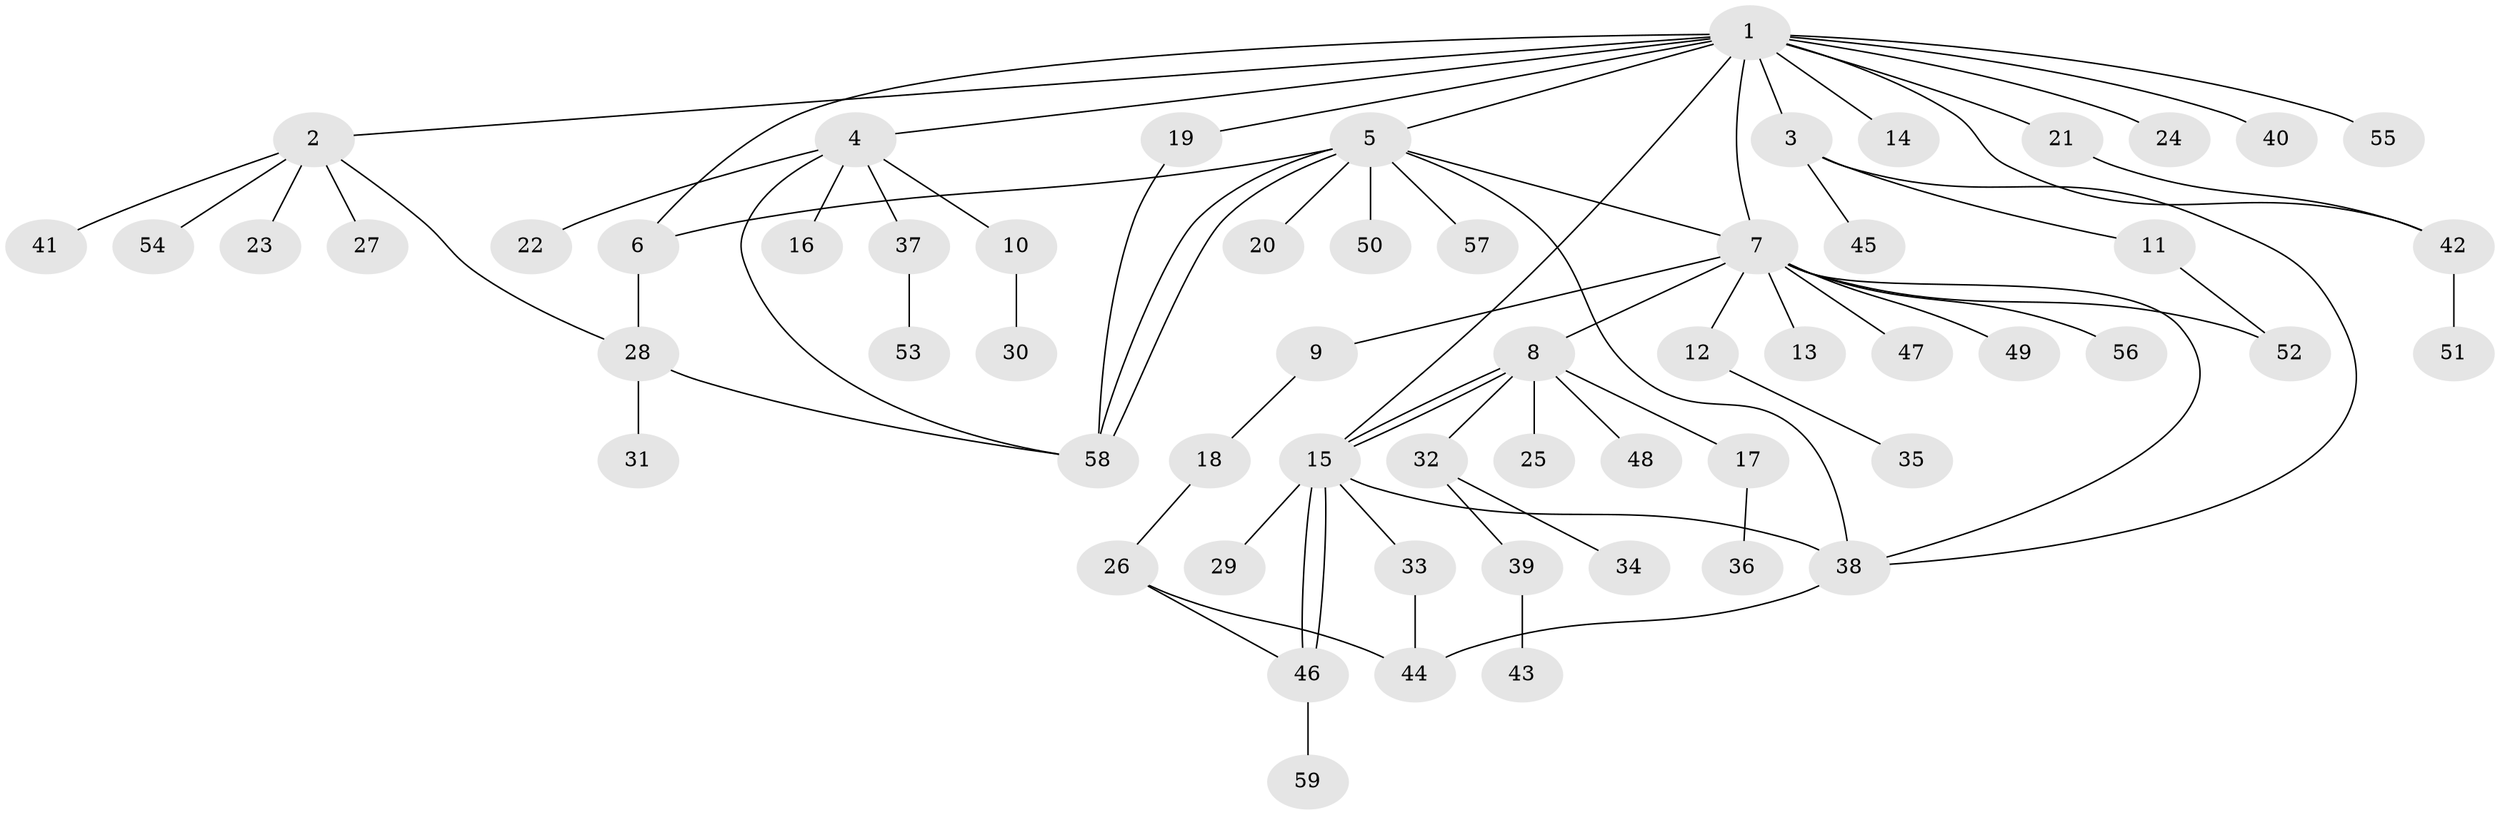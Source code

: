// coarse degree distribution, {15: 0.047619047619047616, 5: 0.07142857142857142, 7: 0.047619047619047616, 3: 0.023809523809523808, 2: 0.14285714285714285, 1: 0.6190476190476191, 4: 0.023809523809523808, 6: 0.023809523809523808}
// Generated by graph-tools (version 1.1) at 2025/51/02/27/25 19:51:54]
// undirected, 59 vertices, 76 edges
graph export_dot {
graph [start="1"]
  node [color=gray90,style=filled];
  1;
  2;
  3;
  4;
  5;
  6;
  7;
  8;
  9;
  10;
  11;
  12;
  13;
  14;
  15;
  16;
  17;
  18;
  19;
  20;
  21;
  22;
  23;
  24;
  25;
  26;
  27;
  28;
  29;
  30;
  31;
  32;
  33;
  34;
  35;
  36;
  37;
  38;
  39;
  40;
  41;
  42;
  43;
  44;
  45;
  46;
  47;
  48;
  49;
  50;
  51;
  52;
  53;
  54;
  55;
  56;
  57;
  58;
  59;
  1 -- 2;
  1 -- 3;
  1 -- 4;
  1 -- 5;
  1 -- 6;
  1 -- 7;
  1 -- 14;
  1 -- 15;
  1 -- 19;
  1 -- 21;
  1 -- 24;
  1 -- 40;
  1 -- 42;
  1 -- 55;
  2 -- 23;
  2 -- 27;
  2 -- 28;
  2 -- 41;
  2 -- 54;
  3 -- 11;
  3 -- 38;
  3 -- 45;
  4 -- 10;
  4 -- 16;
  4 -- 22;
  4 -- 37;
  4 -- 58;
  5 -- 6;
  5 -- 7;
  5 -- 20;
  5 -- 38;
  5 -- 50;
  5 -- 57;
  5 -- 58;
  5 -- 58;
  6 -- 28;
  7 -- 8;
  7 -- 9;
  7 -- 12;
  7 -- 13;
  7 -- 38;
  7 -- 47;
  7 -- 49;
  7 -- 52;
  7 -- 56;
  8 -- 15;
  8 -- 15;
  8 -- 17;
  8 -- 25;
  8 -- 32;
  8 -- 48;
  9 -- 18;
  10 -- 30;
  11 -- 52;
  12 -- 35;
  15 -- 29;
  15 -- 33;
  15 -- 38;
  15 -- 46;
  15 -- 46;
  17 -- 36;
  18 -- 26;
  19 -- 58;
  21 -- 42;
  26 -- 44;
  26 -- 46;
  28 -- 31;
  28 -- 58;
  32 -- 34;
  32 -- 39;
  33 -- 44;
  37 -- 53;
  38 -- 44;
  39 -- 43;
  42 -- 51;
  46 -- 59;
}
